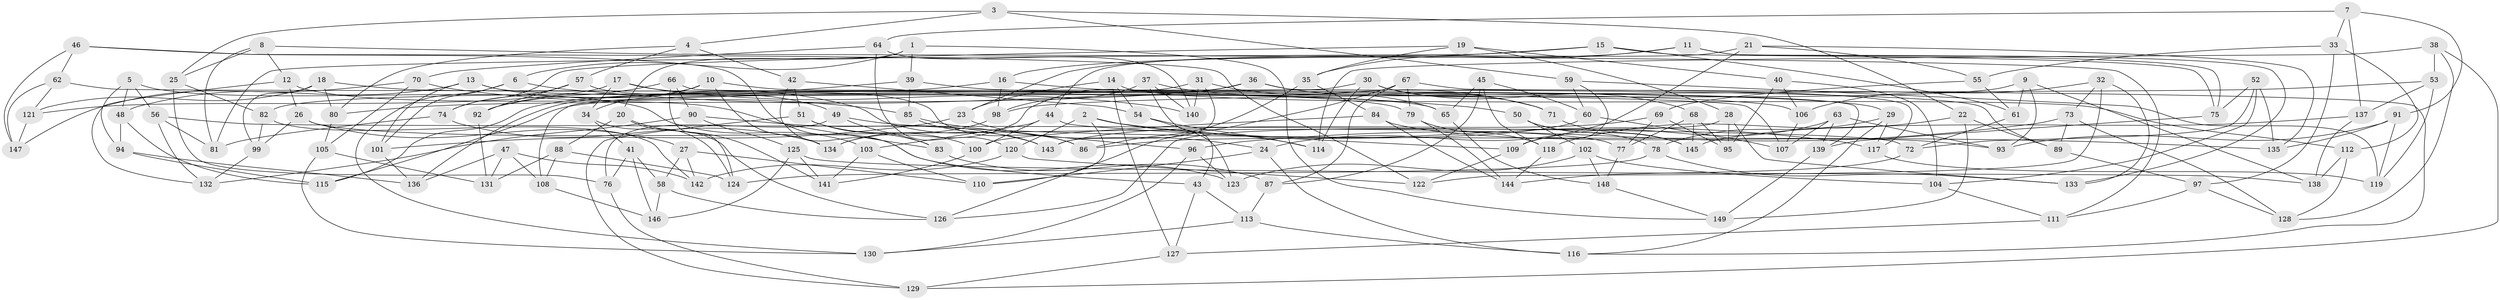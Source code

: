// Generated by graph-tools (version 1.1) at 2025/38/03/09/25 02:38:16]
// undirected, 149 vertices, 298 edges
graph export_dot {
graph [start="1"]
  node [color=gray90,style=filled];
  1;
  2;
  3;
  4;
  5;
  6;
  7;
  8;
  9;
  10;
  11;
  12;
  13;
  14;
  15;
  16;
  17;
  18;
  19;
  20;
  21;
  22;
  23;
  24;
  25;
  26;
  27;
  28;
  29;
  30;
  31;
  32;
  33;
  34;
  35;
  36;
  37;
  38;
  39;
  40;
  41;
  42;
  43;
  44;
  45;
  46;
  47;
  48;
  49;
  50;
  51;
  52;
  53;
  54;
  55;
  56;
  57;
  58;
  59;
  60;
  61;
  62;
  63;
  64;
  65;
  66;
  67;
  68;
  69;
  70;
  71;
  72;
  73;
  74;
  75;
  76;
  77;
  78;
  79;
  80;
  81;
  82;
  83;
  84;
  85;
  86;
  87;
  88;
  89;
  90;
  91;
  92;
  93;
  94;
  95;
  96;
  97;
  98;
  99;
  100;
  101;
  102;
  103;
  104;
  105;
  106;
  107;
  108;
  109;
  110;
  111;
  112;
  113;
  114;
  115;
  116;
  117;
  118;
  119;
  120;
  121;
  122;
  123;
  124;
  125;
  126;
  127;
  128;
  129;
  130;
  131;
  132;
  133;
  134;
  135;
  136;
  137;
  138;
  139;
  140;
  141;
  142;
  143;
  144;
  145;
  146;
  147;
  148;
  149;
  1 -- 6;
  1 -- 149;
  1 -- 20;
  1 -- 39;
  2 -- 110;
  2 -- 114;
  2 -- 120;
  2 -- 117;
  3 -- 25;
  3 -- 22;
  3 -- 4;
  3 -- 59;
  4 -- 57;
  4 -- 42;
  4 -- 80;
  5 -- 48;
  5 -- 94;
  5 -- 103;
  5 -- 56;
  6 -- 50;
  6 -- 101;
  6 -- 130;
  7 -- 137;
  7 -- 33;
  7 -- 64;
  7 -- 91;
  8 -- 81;
  8 -- 111;
  8 -- 12;
  8 -- 25;
  9 -- 138;
  9 -- 61;
  9 -- 115;
  9 -- 93;
  10 -- 134;
  10 -- 34;
  10 -- 92;
  10 -- 89;
  11 -- 23;
  11 -- 35;
  11 -- 75;
  11 -- 133;
  12 -- 26;
  12 -- 132;
  12 -- 83;
  13 -- 101;
  13 -- 48;
  13 -- 86;
  13 -- 65;
  14 -- 23;
  14 -- 54;
  14 -- 127;
  14 -- 112;
  15 -- 75;
  15 -- 61;
  15 -- 16;
  15 -- 81;
  16 -- 98;
  16 -- 29;
  16 -- 115;
  17 -- 140;
  17 -- 121;
  17 -- 49;
  17 -- 34;
  18 -- 79;
  18 -- 99;
  18 -- 80;
  18 -- 121;
  19 -- 74;
  19 -- 40;
  19 -- 35;
  19 -- 28;
  20 -- 126;
  20 -- 141;
  20 -- 88;
  21 -- 135;
  21 -- 24;
  21 -- 44;
  21 -- 55;
  22 -- 149;
  22 -- 89;
  22 -- 118;
  23 -- 101;
  23 -- 24;
  24 -- 116;
  24 -- 110;
  25 -- 82;
  25 -- 76;
  26 -- 27;
  26 -- 77;
  26 -- 99;
  27 -- 110;
  27 -- 142;
  27 -- 58;
  28 -- 95;
  28 -- 126;
  28 -- 133;
  29 -- 78;
  29 -- 116;
  29 -- 117;
  30 -- 114;
  30 -- 71;
  30 -- 108;
  30 -- 68;
  31 -- 143;
  31 -- 65;
  31 -- 82;
  31 -- 140;
  32 -- 122;
  32 -- 106;
  32 -- 133;
  32 -- 73;
  33 -- 112;
  33 -- 55;
  33 -- 97;
  34 -- 124;
  34 -- 41;
  35 -- 84;
  35 -- 86;
  36 -- 117;
  36 -- 80;
  36 -- 71;
  36 -- 134;
  37 -- 98;
  37 -- 71;
  37 -- 43;
  37 -- 140;
  38 -- 128;
  38 -- 129;
  38 -- 114;
  38 -- 53;
  39 -- 106;
  39 -- 136;
  39 -- 85;
  40 -- 95;
  40 -- 106;
  40 -- 104;
  41 -- 76;
  41 -- 58;
  41 -- 146;
  42 -- 43;
  42 -- 51;
  42 -- 54;
  43 -- 113;
  43 -- 127;
  44 -- 100;
  44 -- 109;
  44 -- 103;
  45 -- 118;
  45 -- 87;
  45 -- 65;
  45 -- 60;
  46 -- 123;
  46 -- 62;
  46 -- 122;
  46 -- 147;
  47 -- 108;
  47 -- 136;
  47 -- 142;
  47 -- 131;
  48 -- 115;
  48 -- 94;
  49 -- 83;
  49 -- 135;
  49 -- 76;
  50 -- 102;
  50 -- 145;
  50 -- 78;
  51 -- 100;
  51 -- 129;
  51 -- 83;
  52 -- 72;
  52 -- 104;
  52 -- 135;
  52 -- 75;
  53 -- 119;
  53 -- 137;
  53 -- 98;
  54 -- 123;
  54 -- 114;
  55 -- 61;
  55 -- 69;
  56 -- 72;
  56 -- 81;
  56 -- 132;
  57 -- 86;
  57 -- 92;
  57 -- 74;
  58 -- 146;
  58 -- 126;
  59 -- 119;
  59 -- 60;
  59 -- 109;
  60 -- 86;
  60 -- 107;
  61 -- 72;
  62 -- 121;
  62 -- 147;
  62 -- 107;
  63 -- 107;
  63 -- 109;
  63 -- 139;
  63 -- 93;
  64 -- 140;
  64 -- 70;
  64 -- 120;
  65 -- 148;
  66 -- 90;
  66 -- 92;
  66 -- 124;
  66 -- 139;
  67 -- 87;
  67 -- 116;
  67 -- 126;
  67 -- 79;
  68 -- 95;
  68 -- 145;
  68 -- 77;
  69 -- 77;
  69 -- 95;
  69 -- 143;
  70 -- 85;
  70 -- 147;
  70 -- 105;
  71 -- 145;
  72 -- 144;
  73 -- 128;
  73 -- 89;
  73 -- 96;
  74 -- 134;
  74 -- 81;
  75 -- 139;
  76 -- 129;
  77 -- 148;
  78 -- 133;
  78 -- 124;
  79 -- 118;
  79 -- 144;
  80 -- 105;
  82 -- 142;
  82 -- 99;
  83 -- 87;
  84 -- 144;
  84 -- 93;
  84 -- 100;
  85 -- 96;
  85 -- 143;
  87 -- 113;
  88 -- 108;
  88 -- 131;
  88 -- 124;
  89 -- 97;
  90 -- 143;
  90 -- 132;
  90 -- 125;
  91 -- 93;
  91 -- 135;
  91 -- 119;
  92 -- 131;
  94 -- 136;
  94 -- 115;
  96 -- 130;
  96 -- 123;
  97 -- 111;
  97 -- 128;
  98 -- 134;
  99 -- 132;
  100 -- 141;
  101 -- 136;
  102 -- 123;
  102 -- 104;
  102 -- 148;
  103 -- 110;
  103 -- 141;
  104 -- 111;
  105 -- 130;
  105 -- 131;
  106 -- 107;
  108 -- 146;
  109 -- 122;
  111 -- 127;
  112 -- 128;
  112 -- 138;
  113 -- 130;
  113 -- 116;
  117 -- 119;
  118 -- 144;
  120 -- 142;
  120 -- 122;
  121 -- 147;
  125 -- 138;
  125 -- 141;
  125 -- 146;
  127 -- 129;
  137 -- 145;
  137 -- 138;
  139 -- 149;
  148 -- 149;
}
